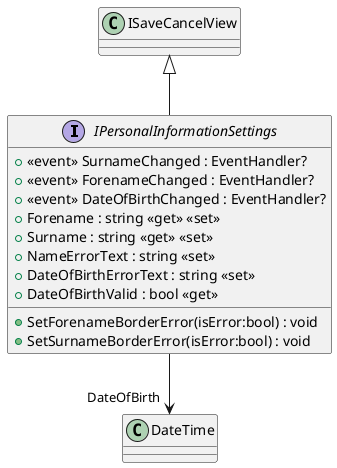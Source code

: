 @startuml
interface IPersonalInformationSettings {
    +  <<event>> SurnameChanged : EventHandler? 
    +  <<event>> ForenameChanged : EventHandler? 
    +  <<event>> DateOfBirthChanged : EventHandler? 
    + Forename : string <<get>> <<set>>
    + Surname : string <<get>> <<set>>
    + SetForenameBorderError(isError:bool) : void
    + SetSurnameBorderError(isError:bool) : void
    + NameErrorText : string <<set>>
    + DateOfBirthErrorText : string <<set>>
    + DateOfBirthValid : bool <<get>>
}
ISaveCancelView <|-- IPersonalInformationSettings
IPersonalInformationSettings --> "DateOfBirth" DateTime
@enduml
